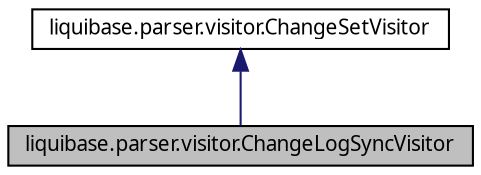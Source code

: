 digraph G
{
  edge [fontname="FreeSans.ttf",fontsize=10,labelfontname="FreeSans.ttf",labelfontsize=10];
  node [fontname="FreeSans.ttf",fontsize=10,shape=record];
  Node1 [label="liquibase.parser.visitor.ChangeLogSyncVisitor",height=0.2,width=0.4,color="black", fillcolor="grey75", style="filled" fontcolor="black"];
  Node2 -> Node1 [dir=back,color="midnightblue",fontsize=10,style="solid",fontname="FreeSans.ttf"];
  Node2 [label="liquibase.parser.visitor.ChangeSetVisitor",height=0.2,width=0.4,color="black", fillcolor="white", style="filled",URL="$interfaceliquibase_1_1parser_1_1visitor_1_1_change_set_visitor.html"];
}
